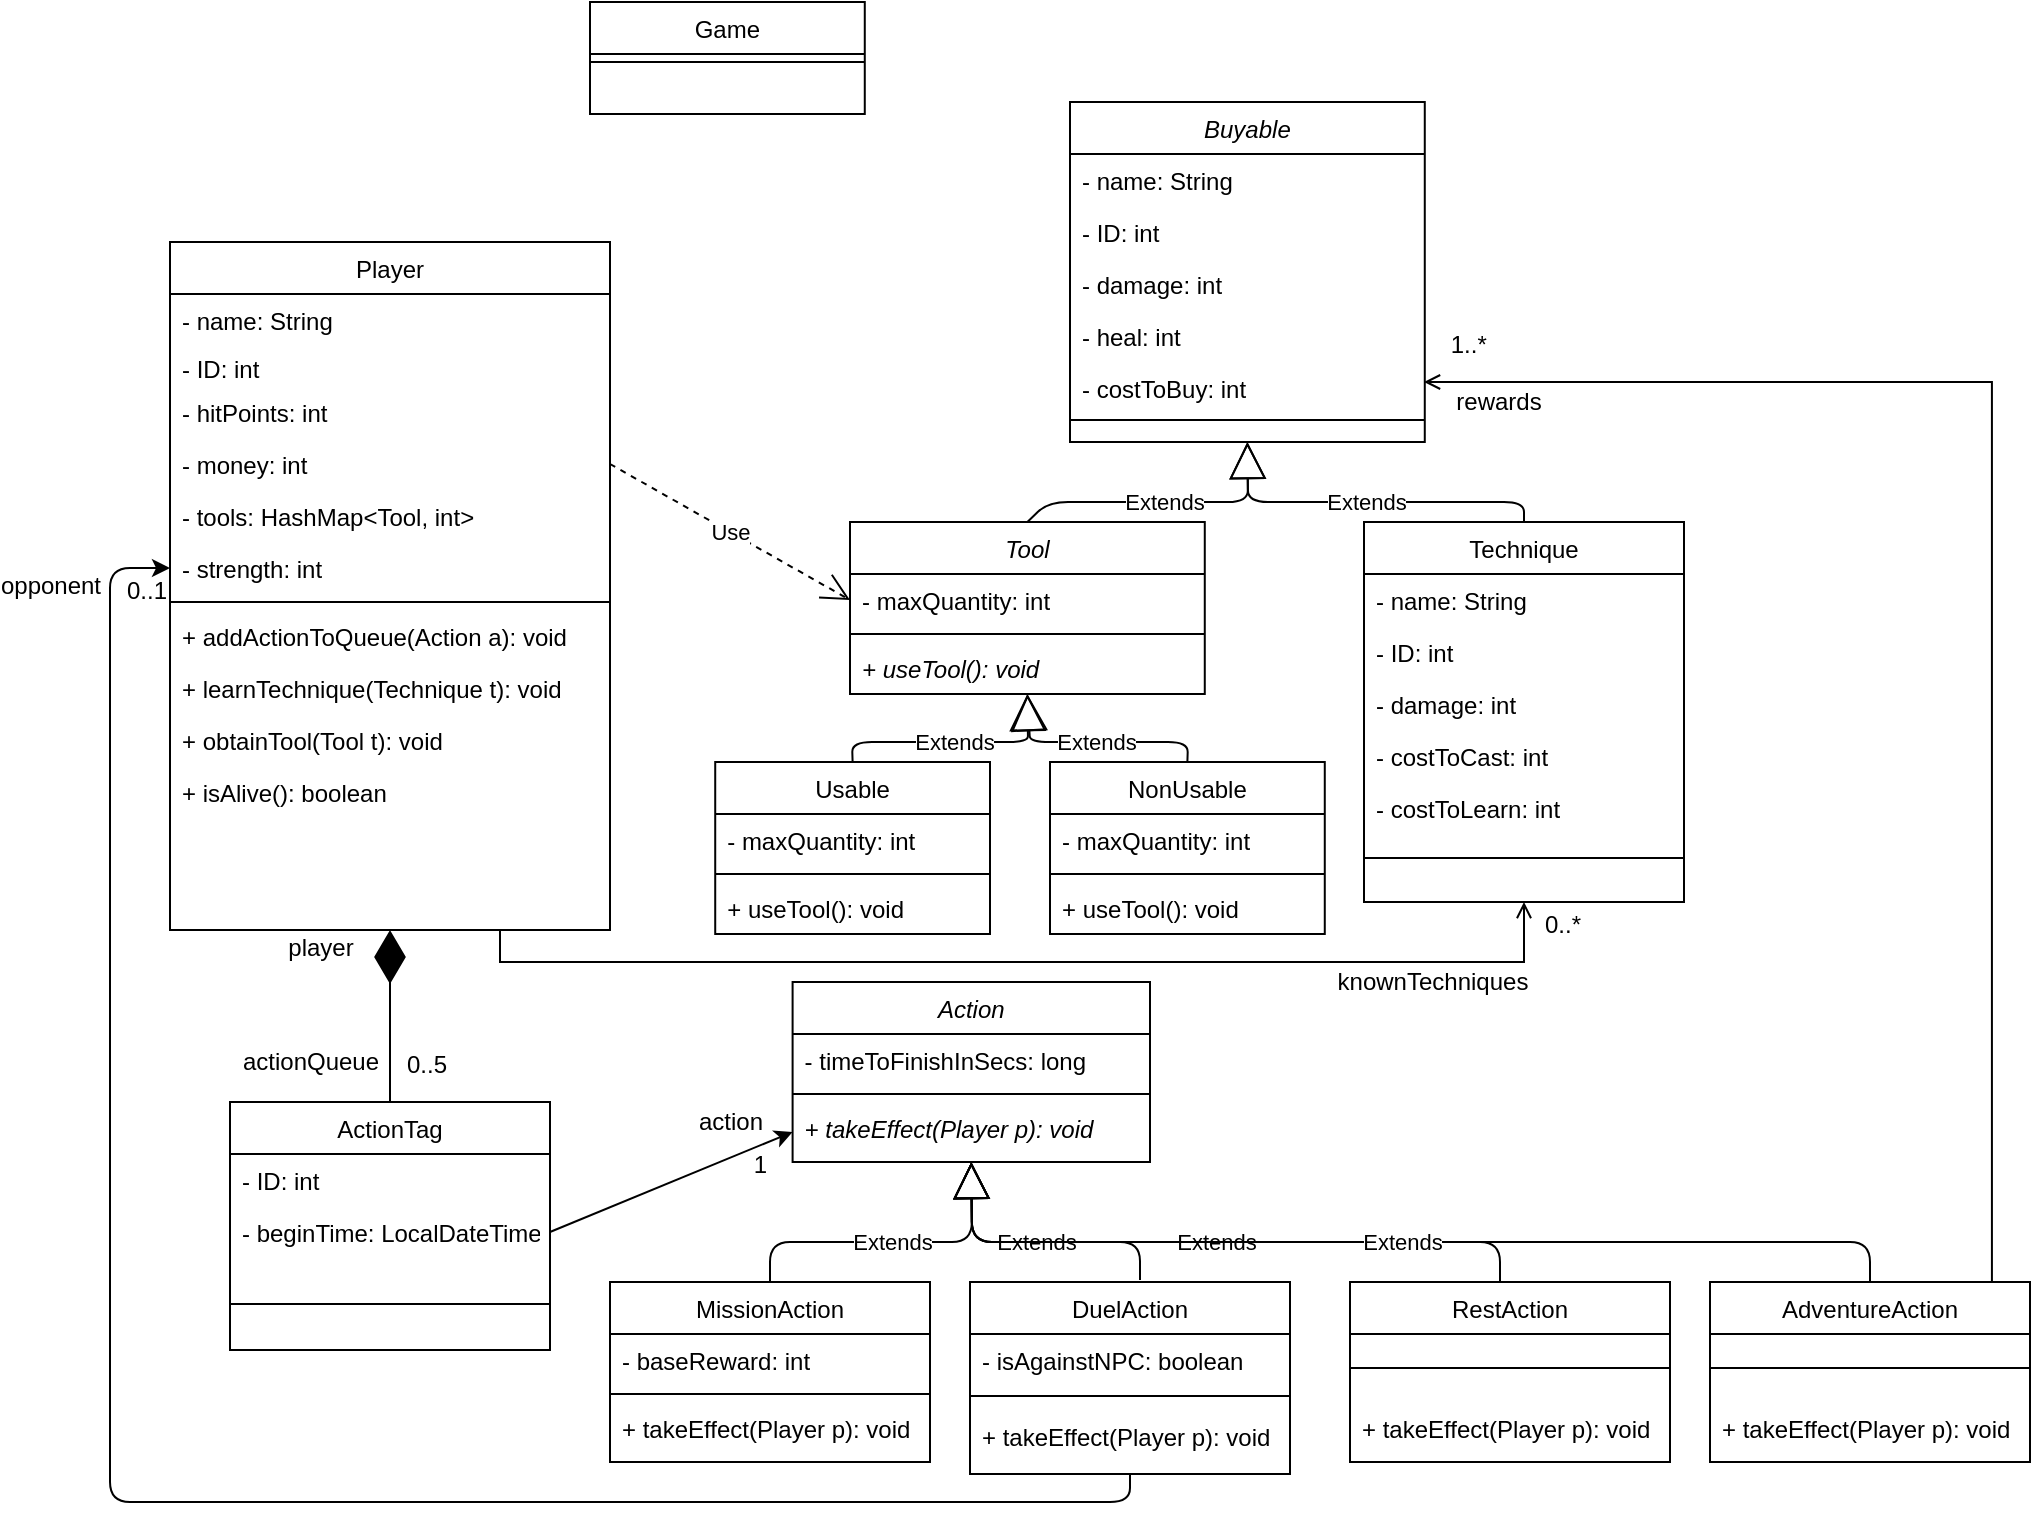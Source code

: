 <mxfile version="13.4.2" type="device"><diagram id="C5RBs43oDa-KdzZeNtuy" name="Page-1"><mxGraphModel dx="1422" dy="1967" grid="1" gridSize="10" guides="1" tooltips="1" connect="1" arrows="1" fold="1" page="1" pageScale="1" pageWidth="827" pageHeight="1169" math="0" shadow="0"><root><mxCell id="WIyWlLk6GJQsqaUBKTNV-0"/><mxCell id="WIyWlLk6GJQsqaUBKTNV-1" parent="WIyWlLk6GJQsqaUBKTNV-0"/><mxCell id="HCB0FMyKyDpgBp5F22HK-36" value="" style="endArrow=open;shadow=0;strokeWidth=1;strokeColor=#000000;rounded=0;endFill=1;edgeStyle=elbowEdgeStyle;elbow=vertical;exitX=0.75;exitY=1;exitDx=0;exitDy=0;entryX=0.5;entryY=1;entryDx=0;entryDy=0;" edge="1" target="HCB0FMyKyDpgBp5F22HK-30" parent="WIyWlLk6GJQsqaUBKTNV-1" source="zkfFHV4jXpPFQw0GAbJ--0"><mxGeometry x="0.5" y="41" relative="1" as="geometry"><mxPoint x="240" y="185" as="sourcePoint"/><mxPoint x="10" y="185" as="targetPoint"/><mxPoint x="-40" y="32" as="offset"/><Array as="points"><mxPoint x="710" y="300"/><mxPoint x="250" y="100"/><mxPoint x="220" y="200"/><mxPoint x="270" y="185"/></Array></mxGeometry></mxCell><mxCell id="HCB0FMyKyDpgBp5F22HK-37" value="" style="resizable=0;align=left;verticalAlign=bottom;labelBackgroundColor=none;fontSize=12;" connectable="0" vertex="1" parent="HCB0FMyKyDpgBp5F22HK-36"><mxGeometry x="-1" relative="1" as="geometry"><mxPoint y="4" as="offset"/></mxGeometry></mxCell><mxCell id="HCB0FMyKyDpgBp5F22HK-38" value="0..*" style="resizable=0;align=right;verticalAlign=bottom;labelBackgroundColor=none;fontSize=12;" connectable="0" vertex="1" parent="HCB0FMyKyDpgBp5F22HK-36"><mxGeometry x="1" relative="1" as="geometry"><mxPoint x="30" y="20" as="offset"/></mxGeometry></mxCell><mxCell id="HCB0FMyKyDpgBp5F22HK-39" value="knownTechniques" style="text;html=1;resizable=0;points=[];;align=center;verticalAlign=middle;labelBackgroundColor=none;rounded=0;shadow=0;strokeWidth=1;fontSize=12;" vertex="1" connectable="0" parent="HCB0FMyKyDpgBp5F22HK-36"><mxGeometry x="0.5" y="49" relative="1" as="geometry"><mxPoint x="63" y="59" as="offset"/></mxGeometry></mxCell><mxCell id="HCB0FMyKyDpgBp5F22HK-56" value="actionQueue" style="text;html=1;resizable=0;points=[];;align=center;verticalAlign=middle;labelBackgroundColor=none;rounded=0;shadow=0;strokeWidth=1;fontSize=12;" vertex="1" connectable="0" parent="WIyWlLk6GJQsqaUBKTNV-1"><mxGeometry x="0.5" y="49" relative="1" as="geometry"><mxPoint x="300" y="350" as="offset"/></mxGeometry></mxCell><mxCell id="HCB0FMyKyDpgBp5F22HK-57" value="0..5" style="resizable=0;align=right;verticalAlign=bottom;labelBackgroundColor=none;fontSize=12;" connectable="0" vertex="1" parent="WIyWlLk6GJQsqaUBKTNV-1"><mxGeometry x="1" relative="1" as="geometry"><mxPoint x="370" y="360" as="offset"/></mxGeometry></mxCell><mxCell id="HCB0FMyKyDpgBp5F22HK-59" value="player" style="text;html=1;resizable=0;points=[];;align=center;verticalAlign=middle;labelBackgroundColor=none;rounded=0;shadow=0;strokeWidth=1;fontSize=12;" vertex="1" connectable="0" parent="WIyWlLk6GJQsqaUBKTNV-1"><mxGeometry x="0.5" y="49" relative="1" as="geometry"><mxPoint x="305" y="293" as="offset"/></mxGeometry></mxCell><mxCell id="HCB0FMyKyDpgBp5F22HK-60" value="0..1" style="resizable=0;align=right;verticalAlign=bottom;labelBackgroundColor=none;fontSize=12;" connectable="0" vertex="1" parent="WIyWlLk6GJQsqaUBKTNV-1"><mxGeometry x="1" relative="1" as="geometry"><mxPoint x="230" y="123" as="offset"/></mxGeometry></mxCell><mxCell id="HCB0FMyKyDpgBp5F22HK-61" value="" style="endArrow=diamondThin;endFill=1;endSize=24;html=1;entryX=0.5;entryY=1;entryDx=0;entryDy=0;exitX=0.5;exitY=0;exitDx=0;exitDy=0;" edge="1" parent="WIyWlLk6GJQsqaUBKTNV-1" source="HCB0FMyKyDpgBp5F22HK-47" target="zkfFHV4jXpPFQw0GAbJ--0"><mxGeometry width="160" relative="1" as="geometry"><mxPoint x="330" y="410" as="sourcePoint"/><mxPoint x="490" y="410" as="targetPoint"/></mxGeometry></mxCell><mxCell id="zkfFHV4jXpPFQw0GAbJ--0" value="Player" style="swimlane;fontStyle=0;align=center;verticalAlign=top;childLayout=stackLayout;horizontal=1;startSize=26;horizontalStack=0;resizeParent=1;resizeLast=0;collapsible=1;marginBottom=0;rounded=0;shadow=0;strokeWidth=1;" parent="WIyWlLk6GJQsqaUBKTNV-1" vertex="1"><mxGeometry x="230" y="-60" width="220" height="344" as="geometry"><mxRectangle x="230" y="140" width="160" height="26" as="alternateBounds"/></mxGeometry></mxCell><mxCell id="zkfFHV4jXpPFQw0GAbJ--3" value="- name: String&#10;" style="text;align=left;verticalAlign=top;spacingLeft=4;spacingRight=4;overflow=hidden;rotatable=0;points=[[0,0.5],[1,0.5]];portConstraint=eastwest;rounded=0;shadow=0;html=0;" parent="zkfFHV4jXpPFQw0GAbJ--0" vertex="1"><mxGeometry y="26" width="220" height="24" as="geometry"/></mxCell><mxCell id="HCB0FMyKyDpgBp5F22HK-9" value="- ID: int&#10;" style="text;align=left;verticalAlign=top;spacingLeft=4;spacingRight=4;overflow=hidden;rotatable=0;points=[[0,0.5],[1,0.5]];portConstraint=eastwest;rounded=0;shadow=0;html=0;" vertex="1" parent="zkfFHV4jXpPFQw0GAbJ--0"><mxGeometry y="50" width="220" height="22" as="geometry"/></mxCell><mxCell id="zkfFHV4jXpPFQw0GAbJ--1" value="- hitPoints: int" style="text;align=left;verticalAlign=top;spacingLeft=4;spacingRight=4;overflow=hidden;rotatable=0;points=[[0,0.5],[1,0.5]];portConstraint=eastwest;" parent="zkfFHV4jXpPFQw0GAbJ--0" vertex="1"><mxGeometry y="72" width="220" height="26" as="geometry"/></mxCell><mxCell id="HCB0FMyKyDpgBp5F22HK-8" value="- money: int&#10;" style="text;align=left;verticalAlign=top;spacingLeft=4;spacingRight=4;overflow=hidden;rotatable=0;points=[[0,0.5],[1,0.5]];portConstraint=eastwest;rounded=0;shadow=0;html=0;" vertex="1" parent="zkfFHV4jXpPFQw0GAbJ--0"><mxGeometry y="98" width="220" height="26" as="geometry"/></mxCell><mxCell id="HCB0FMyKyDpgBp5F22HK-120" value="- tools: HashMap&lt;Tool, int&gt;&#10;" style="text;align=left;verticalAlign=top;spacingLeft=4;spacingRight=4;overflow=hidden;rotatable=0;points=[[0,0.5],[1,0.5]];portConstraint=eastwest;rounded=0;shadow=0;html=0;" vertex="1" parent="zkfFHV4jXpPFQw0GAbJ--0"><mxGeometry y="124" width="220" height="26" as="geometry"/></mxCell><mxCell id="HCB0FMyKyDpgBp5F22HK-128" value="- strength: int&#10;" style="text;align=left;verticalAlign=top;spacingLeft=4;spacingRight=4;overflow=hidden;rotatable=0;points=[[0,0.5],[1,0.5]];portConstraint=eastwest;rounded=0;shadow=0;html=0;" vertex="1" parent="zkfFHV4jXpPFQw0GAbJ--0"><mxGeometry y="150" width="220" height="26" as="geometry"/></mxCell><mxCell id="zkfFHV4jXpPFQw0GAbJ--4" value="" style="line;html=1;strokeWidth=1;align=left;verticalAlign=middle;spacingTop=-1;spacingLeft=3;spacingRight=3;rotatable=0;labelPosition=right;points=[];portConstraint=eastwest;" parent="zkfFHV4jXpPFQw0GAbJ--0" vertex="1"><mxGeometry y="176" width="220" height="8" as="geometry"/></mxCell><mxCell id="HCB0FMyKyDpgBp5F22HK-62" value="+ addActionToQueue(Action a): void" style="text;align=left;verticalAlign=top;spacingLeft=4;spacingRight=4;overflow=hidden;rotatable=0;points=[[0,0.5],[1,0.5]];portConstraint=eastwest;rounded=0;shadow=0;html=0;" vertex="1" parent="zkfFHV4jXpPFQw0GAbJ--0"><mxGeometry y="184" width="220" height="26" as="geometry"/></mxCell><mxCell id="HCB0FMyKyDpgBp5F22HK-126" value="+ learnTechnique(Technique t): void" style="text;align=left;verticalAlign=top;spacingLeft=4;spacingRight=4;overflow=hidden;rotatable=0;points=[[0,0.5],[1,0.5]];portConstraint=eastwest;rounded=0;shadow=0;html=0;" vertex="1" parent="zkfFHV4jXpPFQw0GAbJ--0"><mxGeometry y="210" width="220" height="26" as="geometry"/></mxCell><mxCell id="HCB0FMyKyDpgBp5F22HK-127" value="+ obtainTool(Tool t): void" style="text;align=left;verticalAlign=top;spacingLeft=4;spacingRight=4;overflow=hidden;rotatable=0;points=[[0,0.5],[1,0.5]];portConstraint=eastwest;rounded=0;shadow=0;html=0;" vertex="1" parent="zkfFHV4jXpPFQw0GAbJ--0"><mxGeometry y="236" width="220" height="26" as="geometry"/></mxCell><mxCell id="HCB0FMyKyDpgBp5F22HK-139" value="+ isAlive(): boolean" style="text;align=left;verticalAlign=top;spacingLeft=4;spacingRight=4;overflow=hidden;rotatable=0;points=[[0,0.5],[1,0.5]];portConstraint=eastwest;rounded=0;shadow=0;html=0;" vertex="1" parent="zkfFHV4jXpPFQw0GAbJ--0"><mxGeometry y="262" width="220" height="26" as="geometry"/></mxCell><mxCell id="HCB0FMyKyDpgBp5F22HK-47" value="ActionTag" style="swimlane;fontStyle=0;align=center;verticalAlign=top;childLayout=stackLayout;horizontal=1;startSize=26;horizontalStack=0;resizeParent=1;resizeLast=0;collapsible=1;marginBottom=0;rounded=0;shadow=0;strokeWidth=1;" vertex="1" parent="WIyWlLk6GJQsqaUBKTNV-1"><mxGeometry x="260" y="370" width="160" height="124" as="geometry"><mxRectangle x="550" y="140" width="160" height="26" as="alternateBounds"/></mxGeometry></mxCell><mxCell id="HCB0FMyKyDpgBp5F22HK-49" value="- ID: int" style="text;align=left;verticalAlign=top;spacingLeft=4;spacingRight=4;overflow=hidden;rotatable=0;points=[[0,0.5],[1,0.5]];portConstraint=eastwest;rounded=0;shadow=0;html=0;" vertex="1" parent="HCB0FMyKyDpgBp5F22HK-47"><mxGeometry y="26" width="160" height="26" as="geometry"/></mxCell><mxCell id="HCB0FMyKyDpgBp5F22HK-50" value="- beginTime: LocalDateTime" style="text;align=left;verticalAlign=top;spacingLeft=4;spacingRight=4;overflow=hidden;rotatable=0;points=[[0,0.5],[1,0.5]];portConstraint=eastwest;rounded=0;shadow=0;html=0;" vertex="1" parent="HCB0FMyKyDpgBp5F22HK-47"><mxGeometry y="52" width="160" height="26" as="geometry"/></mxCell><mxCell id="HCB0FMyKyDpgBp5F22HK-53" value="" style="line;html=1;strokeWidth=1;align=left;verticalAlign=middle;spacingTop=-1;spacingLeft=3;spacingRight=3;rotatable=0;labelPosition=right;points=[];portConstraint=eastwest;" vertex="1" parent="HCB0FMyKyDpgBp5F22HK-47"><mxGeometry y="78" width="160" height="46" as="geometry"/></mxCell><mxCell id="HCB0FMyKyDpgBp5F22HK-63" value="Action" style="swimlane;fontStyle=2;align=center;verticalAlign=top;childLayout=stackLayout;horizontal=1;startSize=26;horizontalStack=0;resizeParent=1;resizeLast=0;collapsible=1;marginBottom=0;rounded=0;shadow=0;strokeWidth=1;" vertex="1" parent="WIyWlLk6GJQsqaUBKTNV-1"><mxGeometry x="541.3" y="310" width="178.7" height="90" as="geometry"><mxRectangle x="230" y="140" width="160" height="26" as="alternateBounds"/></mxGeometry></mxCell><mxCell id="HCB0FMyKyDpgBp5F22HK-66" value="- timeToFinishInSecs: long" style="text;align=left;verticalAlign=top;spacingLeft=4;spacingRight=4;overflow=hidden;rotatable=0;points=[[0,0.5],[1,0.5]];portConstraint=eastwest;" vertex="1" parent="HCB0FMyKyDpgBp5F22HK-63"><mxGeometry y="26" width="178.7" height="26" as="geometry"/></mxCell><mxCell id="HCB0FMyKyDpgBp5F22HK-68" value="" style="line;html=1;strokeWidth=1;align=left;verticalAlign=middle;spacingTop=-1;spacingLeft=3;spacingRight=3;rotatable=0;labelPosition=right;points=[];portConstraint=eastwest;" vertex="1" parent="HCB0FMyKyDpgBp5F22HK-63"><mxGeometry y="52" width="178.7" height="8" as="geometry"/></mxCell><mxCell id="HCB0FMyKyDpgBp5F22HK-69" value="+ takeEffect(Player p): void" style="text;align=left;verticalAlign=top;spacingLeft=4;spacingRight=4;overflow=hidden;rotatable=0;points=[[0,0.5],[1,0.5]];portConstraint=eastwest;rounded=0;shadow=0;html=0;fontStyle=2" vertex="1" parent="HCB0FMyKyDpgBp5F22HK-63"><mxGeometry y="60" width="178.7" height="30" as="geometry"/></mxCell><mxCell id="HCB0FMyKyDpgBp5F22HK-76" value="Extends" style="endArrow=block;endSize=16;endFill=0;html=1;entryX=0.5;entryY=1;entryDx=0;entryDy=0;exitX=0.5;exitY=0;exitDx=0;exitDy=0;" edge="1" parent="WIyWlLk6GJQsqaUBKTNV-1" source="HCB0FMyKyDpgBp5F22HK-70" target="HCB0FMyKyDpgBp5F22HK-63"><mxGeometry width="160" relative="1" as="geometry"><mxPoint x="330" y="410" as="sourcePoint"/><mxPoint x="490" y="410" as="targetPoint"/><Array as="points"><mxPoint x="530" y="440"/><mxPoint x="631" y="440"/></Array></mxGeometry></mxCell><mxCell id="HCB0FMyKyDpgBp5F22HK-70" value="MissionAction" style="swimlane;fontStyle=0;align=center;verticalAlign=top;childLayout=stackLayout;horizontal=1;startSize=26;horizontalStack=0;resizeParent=1;resizeLast=0;collapsible=1;marginBottom=0;rounded=0;shadow=0;strokeWidth=1;" vertex="1" parent="WIyWlLk6GJQsqaUBKTNV-1"><mxGeometry x="450" y="460" width="160" height="90" as="geometry"><mxRectangle x="550" y="140" width="160" height="26" as="alternateBounds"/></mxGeometry></mxCell><mxCell id="HCB0FMyKyDpgBp5F22HK-71" value="- baseReward: int" style="text;align=left;verticalAlign=top;spacingLeft=4;spacingRight=4;overflow=hidden;rotatable=0;points=[[0,0.5],[1,0.5]];portConstraint=eastwest;" vertex="1" parent="HCB0FMyKyDpgBp5F22HK-70"><mxGeometry y="26" width="160" height="26" as="geometry"/></mxCell><mxCell id="HCB0FMyKyDpgBp5F22HK-75" value="" style="line;html=1;strokeWidth=1;align=left;verticalAlign=middle;spacingTop=-1;spacingLeft=3;spacingRight=3;rotatable=0;labelPosition=right;points=[];portConstraint=eastwest;" vertex="1" parent="HCB0FMyKyDpgBp5F22HK-70"><mxGeometry y="52" width="160" height="8" as="geometry"/></mxCell><mxCell id="HCB0FMyKyDpgBp5F22HK-129" value="+ takeEffect(Player p): void" style="text;align=left;verticalAlign=top;spacingLeft=4;spacingRight=4;overflow=hidden;rotatable=0;points=[[0,0.5],[1,0.5]];portConstraint=eastwest;rounded=0;shadow=0;html=0;fontStyle=0" vertex="1" parent="HCB0FMyKyDpgBp5F22HK-70"><mxGeometry y="60" width="160" height="30" as="geometry"/></mxCell><mxCell id="HCB0FMyKyDpgBp5F22HK-77" value="DuelAction" style="swimlane;fontStyle=0;align=center;verticalAlign=top;childLayout=stackLayout;horizontal=1;startSize=26;horizontalStack=0;resizeParent=1;resizeLast=0;collapsible=1;marginBottom=0;rounded=0;shadow=0;strokeWidth=1;" vertex="1" parent="WIyWlLk6GJQsqaUBKTNV-1"><mxGeometry x="630" y="460" width="160" height="96" as="geometry"><mxRectangle x="550" y="140" width="160" height="26" as="alternateBounds"/></mxGeometry></mxCell><mxCell id="HCB0FMyKyDpgBp5F22HK-86" value="- isAgainstNPC: boolean" style="text;align=left;verticalAlign=top;spacingLeft=4;spacingRight=4;overflow=hidden;rotatable=0;points=[[0,0.5],[1,0.5]];portConstraint=eastwest;" vertex="1" parent="HCB0FMyKyDpgBp5F22HK-77"><mxGeometry y="26" width="160" height="24" as="geometry"/></mxCell><mxCell id="HCB0FMyKyDpgBp5F22HK-79" value="" style="line;html=1;strokeWidth=1;align=left;verticalAlign=middle;spacingTop=-1;spacingLeft=3;spacingRight=3;rotatable=0;labelPosition=right;points=[];portConstraint=eastwest;" vertex="1" parent="HCB0FMyKyDpgBp5F22HK-77"><mxGeometry y="50" width="160" height="14" as="geometry"/></mxCell><mxCell id="HCB0FMyKyDpgBp5F22HK-130" value="+ takeEffect(Player p): void" style="text;align=left;verticalAlign=top;spacingLeft=4;spacingRight=4;overflow=hidden;rotatable=0;points=[[0,0.5],[1,0.5]];portConstraint=eastwest;rounded=0;shadow=0;html=0;fontStyle=0" vertex="1" parent="HCB0FMyKyDpgBp5F22HK-77"><mxGeometry y="64" width="160" height="30" as="geometry"/></mxCell><mxCell id="HCB0FMyKyDpgBp5F22HK-83" value="" style="endArrow=classic;html=1;exitX=0.5;exitY=1;exitDx=0;exitDy=0;entryX=0;entryY=0.5;entryDx=0;entryDy=0;" edge="1" parent="WIyWlLk6GJQsqaUBKTNV-1" source="HCB0FMyKyDpgBp5F22HK-77" target="HCB0FMyKyDpgBp5F22HK-128"><mxGeometry width="50" height="50" relative="1" as="geometry"><mxPoint x="390" y="430" as="sourcePoint"/><mxPoint x="440" y="380" as="targetPoint"/><Array as="points"><mxPoint x="710" y="570"/><mxPoint x="200" y="570"/><mxPoint x="200" y="103"/></Array></mxGeometry></mxCell><mxCell id="HCB0FMyKyDpgBp5F22HK-84" value="opponent" style="text;html=1;resizable=0;points=[];;align=center;verticalAlign=middle;labelBackgroundColor=none;rounded=0;shadow=0;strokeWidth=1;fontSize=12;" vertex="1" connectable="0" parent="WIyWlLk6GJQsqaUBKTNV-1"><mxGeometry x="0.5" y="49" relative="1" as="geometry"><mxPoint x="170" y="112" as="offset"/></mxGeometry></mxCell><mxCell id="HCB0FMyKyDpgBp5F22HK-87" value="Extends" style="endArrow=block;endSize=16;endFill=0;html=1;entryX=0.5;entryY=1;entryDx=0;entryDy=0;" edge="1" parent="WIyWlLk6GJQsqaUBKTNV-1" target="HCB0FMyKyDpgBp5F22HK-63"><mxGeometry width="160" relative="1" as="geometry"><mxPoint x="715" y="459" as="sourcePoint"/><mxPoint x="490" y="410" as="targetPoint"/><Array as="points"><mxPoint x="715" y="440"/><mxPoint x="631" y="440"/></Array></mxGeometry></mxCell><mxCell id="HCB0FMyKyDpgBp5F22HK-88" value="RestAction" style="swimlane;fontStyle=0;align=center;verticalAlign=top;childLayout=stackLayout;horizontal=1;startSize=26;horizontalStack=0;resizeParent=1;resizeLast=0;collapsible=1;marginBottom=0;rounded=0;shadow=0;strokeWidth=1;" vertex="1" parent="WIyWlLk6GJQsqaUBKTNV-1"><mxGeometry x="820" y="460" width="160" height="90" as="geometry"><mxRectangle x="550" y="140" width="160" height="26" as="alternateBounds"/></mxGeometry></mxCell><mxCell id="HCB0FMyKyDpgBp5F22HK-90" value="" style="line;html=1;strokeWidth=1;align=left;verticalAlign=middle;spacingTop=-1;spacingLeft=3;spacingRight=3;rotatable=0;labelPosition=right;points=[];portConstraint=eastwest;" vertex="1" parent="HCB0FMyKyDpgBp5F22HK-88"><mxGeometry y="26" width="160" height="34" as="geometry"/></mxCell><mxCell id="HCB0FMyKyDpgBp5F22HK-131" value="+ takeEffect(Player p): void" style="text;align=left;verticalAlign=top;spacingLeft=4;spacingRight=4;overflow=hidden;rotatable=0;points=[[0,0.5],[1,0.5]];portConstraint=eastwest;rounded=0;shadow=0;html=0;fontStyle=0" vertex="1" parent="HCB0FMyKyDpgBp5F22HK-88"><mxGeometry y="60" width="160" height="30" as="geometry"/></mxCell><mxCell id="HCB0FMyKyDpgBp5F22HK-91" value="Extends" style="endArrow=block;endSize=16;endFill=0;html=1;entryX=0.5;entryY=1;entryDx=0;entryDy=0;" edge="1" parent="WIyWlLk6GJQsqaUBKTNV-1" target="HCB0FMyKyDpgBp5F22HK-63"><mxGeometry width="160" relative="1" as="geometry"><mxPoint x="895" y="460" as="sourcePoint"/><mxPoint x="490" y="410" as="targetPoint"/><Array as="points"><mxPoint x="895" y="440"/><mxPoint x="631" y="440"/></Array></mxGeometry></mxCell><mxCell id="HCB0FMyKyDpgBp5F22HK-92" value="AdventureAction" style="swimlane;fontStyle=0;align=center;verticalAlign=top;childLayout=stackLayout;horizontal=1;startSize=26;horizontalStack=0;resizeParent=1;resizeLast=0;collapsible=1;marginBottom=0;rounded=0;shadow=0;strokeWidth=1;" vertex="1" parent="WIyWlLk6GJQsqaUBKTNV-1"><mxGeometry x="1000" y="460" width="160" height="90" as="geometry"><mxRectangle x="550" y="140" width="160" height="26" as="alternateBounds"/></mxGeometry></mxCell><mxCell id="HCB0FMyKyDpgBp5F22HK-93" value="" style="line;html=1;strokeWidth=1;align=left;verticalAlign=middle;spacingTop=-1;spacingLeft=3;spacingRight=3;rotatable=0;labelPosition=right;points=[];portConstraint=eastwest;" vertex="1" parent="HCB0FMyKyDpgBp5F22HK-92"><mxGeometry y="26" width="160" height="34" as="geometry"/></mxCell><mxCell id="HCB0FMyKyDpgBp5F22HK-136" value="+ takeEffect(Player p): void" style="text;align=left;verticalAlign=top;spacingLeft=4;spacingRight=4;overflow=hidden;rotatable=0;points=[[0,0.5],[1,0.5]];portConstraint=eastwest;rounded=0;shadow=0;html=0;fontStyle=0" vertex="1" parent="HCB0FMyKyDpgBp5F22HK-92"><mxGeometry y="60" width="160" height="20" as="geometry"/></mxCell><mxCell id="HCB0FMyKyDpgBp5F22HK-94" value="Extends" style="endArrow=block;endSize=16;endFill=0;html=1;entryX=0.5;entryY=1;entryDx=0;entryDy=0;exitX=0.5;exitY=0;exitDx=0;exitDy=0;" edge="1" parent="WIyWlLk6GJQsqaUBKTNV-1" source="HCB0FMyKyDpgBp5F22HK-92" target="HCB0FMyKyDpgBp5F22HK-63"><mxGeometry width="160" relative="1" as="geometry"><mxPoint x="330" y="410" as="sourcePoint"/><mxPoint x="490" y="410" as="targetPoint"/><Array as="points"><mxPoint x="1080" y="440"/><mxPoint x="631" y="440"/></Array></mxGeometry></mxCell><mxCell id="HCB0FMyKyDpgBp5F22HK-95" value="" style="endArrow=classic;html=1;exitX=1;exitY=0.5;exitDx=0;exitDy=0;entryX=0;entryY=0.5;entryDx=0;entryDy=0;" edge="1" parent="WIyWlLk6GJQsqaUBKTNV-1" source="HCB0FMyKyDpgBp5F22HK-50" target="HCB0FMyKyDpgBp5F22HK-69"><mxGeometry width="50" height="50" relative="1" as="geometry"><mxPoint x="500" y="330" as="sourcePoint"/><mxPoint x="550" y="280" as="targetPoint"/></mxGeometry></mxCell><mxCell id="HCB0FMyKyDpgBp5F22HK-96" value="action" style="text;html=1;resizable=0;points=[];;align=center;verticalAlign=middle;labelBackgroundColor=none;rounded=0;shadow=0;strokeWidth=1;fontSize=12;" vertex="1" connectable="0" parent="WIyWlLk6GJQsqaUBKTNV-1"><mxGeometry x="0.5" y="49" relative="1" as="geometry"><mxPoint x="510" y="380" as="offset"/></mxGeometry></mxCell><mxCell id="HCB0FMyKyDpgBp5F22HK-97" value="1" style="resizable=0;align=right;verticalAlign=bottom;labelBackgroundColor=none;fontSize=12;" connectable="0" vertex="1" parent="WIyWlLk6GJQsqaUBKTNV-1"><mxGeometry x="1" relative="1" as="geometry"><mxPoint x="530" y="410" as="offset"/></mxGeometry></mxCell><mxCell id="HCB0FMyKyDpgBp5F22HK-98" value="Buyable" style="swimlane;fontStyle=2;align=center;verticalAlign=top;childLayout=stackLayout;horizontal=1;startSize=26;horizontalStack=0;resizeParent=1;resizeLast=0;collapsible=1;marginBottom=0;rounded=0;shadow=0;strokeWidth=1;" vertex="1" parent="WIyWlLk6GJQsqaUBKTNV-1"><mxGeometry x="680" y="-130" width="177.39" height="170" as="geometry"><mxRectangle x="550" y="140" width="160" height="26" as="alternateBounds"/></mxGeometry></mxCell><mxCell id="HCB0FMyKyDpgBp5F22HK-99" value="- name: String" style="text;align=left;verticalAlign=top;spacingLeft=4;spacingRight=4;overflow=hidden;rotatable=0;points=[[0,0.5],[1,0.5]];portConstraint=eastwest;" vertex="1" parent="HCB0FMyKyDpgBp5F22HK-98"><mxGeometry y="26" width="177.39" height="26" as="geometry"/></mxCell><mxCell id="HCB0FMyKyDpgBp5F22HK-100" value="- ID: int" style="text;align=left;verticalAlign=top;spacingLeft=4;spacingRight=4;overflow=hidden;rotatable=0;points=[[0,0.5],[1,0.5]];portConstraint=eastwest;rounded=0;shadow=0;html=0;" vertex="1" parent="HCB0FMyKyDpgBp5F22HK-98"><mxGeometry y="52" width="177.39" height="26" as="geometry"/></mxCell><mxCell id="HCB0FMyKyDpgBp5F22HK-101" value="- damage: int" style="text;align=left;verticalAlign=top;spacingLeft=4;spacingRight=4;overflow=hidden;rotatable=0;points=[[0,0.5],[1,0.5]];portConstraint=eastwest;rounded=0;shadow=0;html=0;" vertex="1" parent="HCB0FMyKyDpgBp5F22HK-98"><mxGeometry y="78" width="177.39" height="26" as="geometry"/></mxCell><mxCell id="HCB0FMyKyDpgBp5F22HK-104" value="- heal: int" style="text;align=left;verticalAlign=top;spacingLeft=4;spacingRight=4;overflow=hidden;rotatable=0;points=[[0,0.5],[1,0.5]];portConstraint=eastwest;rounded=0;shadow=0;html=0;" vertex="1" parent="HCB0FMyKyDpgBp5F22HK-98"><mxGeometry y="104" width="177.39" height="26" as="geometry"/></mxCell><mxCell id="HCB0FMyKyDpgBp5F22HK-102" value="- costToBuy: int" style="text;align=left;verticalAlign=top;spacingLeft=4;spacingRight=4;overflow=hidden;rotatable=0;points=[[0,0.5],[1,0.5]];portConstraint=eastwest;rounded=0;shadow=0;html=0;" vertex="1" parent="HCB0FMyKyDpgBp5F22HK-98"><mxGeometry y="130" width="177.39" height="26" as="geometry"/></mxCell><mxCell id="HCB0FMyKyDpgBp5F22HK-103" value="" style="line;html=1;strokeWidth=1;align=left;verticalAlign=middle;spacingTop=-1;spacingLeft=3;spacingRight=3;rotatable=0;labelPosition=right;points=[];portConstraint=eastwest;" vertex="1" parent="HCB0FMyKyDpgBp5F22HK-98"><mxGeometry y="156" width="177.39" height="6" as="geometry"/></mxCell><mxCell id="HCB0FMyKyDpgBp5F22HK-105" value="Extends" style="endArrow=block;endSize=16;endFill=0;html=1;entryX=0.5;entryY=1;entryDx=0;entryDy=0;exitX=0.5;exitY=0;exitDx=0;exitDy=0;" edge="1" parent="WIyWlLk6GJQsqaUBKTNV-1" source="zkfFHV4jXpPFQw0GAbJ--17" target="HCB0FMyKyDpgBp5F22HK-98"><mxGeometry width="160" relative="1" as="geometry"><mxPoint x="440" y="210" as="sourcePoint"/><mxPoint x="600" y="210" as="targetPoint"/><Array as="points"><mxPoint x="669" y="70"/><mxPoint x="769" y="70"/></Array></mxGeometry></mxCell><mxCell id="HCB0FMyKyDpgBp5F22HK-30" value="Technique" style="swimlane;fontStyle=0;align=center;verticalAlign=top;childLayout=stackLayout;horizontal=1;startSize=26;horizontalStack=0;resizeParent=1;resizeLast=0;collapsible=1;marginBottom=0;rounded=0;shadow=0;strokeWidth=1;" vertex="1" parent="WIyWlLk6GJQsqaUBKTNV-1"><mxGeometry x="827" y="80" width="160" height="190" as="geometry"><mxRectangle x="550" y="140" width="160" height="26" as="alternateBounds"/></mxGeometry></mxCell><mxCell id="HCB0FMyKyDpgBp5F22HK-31" value="- name: String" style="text;align=left;verticalAlign=top;spacingLeft=4;spacingRight=4;overflow=hidden;rotatable=0;points=[[0,0.5],[1,0.5]];portConstraint=eastwest;" vertex="1" parent="HCB0FMyKyDpgBp5F22HK-30"><mxGeometry y="26" width="160" height="26" as="geometry"/></mxCell><mxCell id="HCB0FMyKyDpgBp5F22HK-32" value="- ID: int" style="text;align=left;verticalAlign=top;spacingLeft=4;spacingRight=4;overflow=hidden;rotatable=0;points=[[0,0.5],[1,0.5]];portConstraint=eastwest;rounded=0;shadow=0;html=0;" vertex="1" parent="HCB0FMyKyDpgBp5F22HK-30"><mxGeometry y="52" width="160" height="26" as="geometry"/></mxCell><mxCell id="HCB0FMyKyDpgBp5F22HK-33" value="- damage: int" style="text;align=left;verticalAlign=top;spacingLeft=4;spacingRight=4;overflow=hidden;rotatable=0;points=[[0,0.5],[1,0.5]];portConstraint=eastwest;rounded=0;shadow=0;html=0;" vertex="1" parent="HCB0FMyKyDpgBp5F22HK-30"><mxGeometry y="78" width="160" height="26" as="geometry"/></mxCell><mxCell id="HCB0FMyKyDpgBp5F22HK-34" value="- costToCast: int" style="text;align=left;verticalAlign=top;spacingLeft=4;spacingRight=4;overflow=hidden;rotatable=0;points=[[0,0.5],[1,0.5]];portConstraint=eastwest;rounded=0;shadow=0;html=0;" vertex="1" parent="HCB0FMyKyDpgBp5F22HK-30"><mxGeometry y="104" width="160" height="26" as="geometry"/></mxCell><mxCell id="HCB0FMyKyDpgBp5F22HK-46" value="- costToLearn: int" style="text;align=left;verticalAlign=top;spacingLeft=4;spacingRight=4;overflow=hidden;rotatable=0;points=[[0,0.5],[1,0.5]];portConstraint=eastwest;rounded=0;shadow=0;html=0;" vertex="1" parent="HCB0FMyKyDpgBp5F22HK-30"><mxGeometry y="130" width="160" height="26" as="geometry"/></mxCell><mxCell id="HCB0FMyKyDpgBp5F22HK-35" value="" style="line;html=1;strokeWidth=1;align=left;verticalAlign=middle;spacingTop=-1;spacingLeft=3;spacingRight=3;rotatable=0;labelPosition=right;points=[];portConstraint=eastwest;" vertex="1" parent="HCB0FMyKyDpgBp5F22HK-30"><mxGeometry y="156" width="160" height="24" as="geometry"/></mxCell><mxCell id="HCB0FMyKyDpgBp5F22HK-106" value="Extends" style="endArrow=block;endSize=16;endFill=0;html=1;entryX=0.5;entryY=1;entryDx=0;entryDy=0;exitX=0.5;exitY=0;exitDx=0;exitDy=0;" edge="1" parent="WIyWlLk6GJQsqaUBKTNV-1" source="HCB0FMyKyDpgBp5F22HK-30" target="HCB0FMyKyDpgBp5F22HK-98"><mxGeometry width="160" relative="1" as="geometry"><mxPoint x="440" y="210" as="sourcePoint"/><mxPoint x="600" y="210" as="targetPoint"/><Array as="points"><mxPoint x="907" y="70"/><mxPoint x="769" y="70"/></Array></mxGeometry></mxCell><mxCell id="HCB0FMyKyDpgBp5F22HK-113" value="Extends" style="endArrow=block;endSize=16;endFill=0;html=1;exitX=0.5;exitY=0;exitDx=0;exitDy=0;entryX=0.5;entryY=1;entryDx=0;entryDy=0;" edge="1" parent="WIyWlLk6GJQsqaUBKTNV-1" source="HCB0FMyKyDpgBp5F22HK-107" target="zkfFHV4jXpPFQw0GAbJ--17"><mxGeometry width="160" relative="1" as="geometry"><mxPoint x="480" y="-10" as="sourcePoint"/><mxPoint x="640" y="-10" as="targetPoint"/><Array as="points"><mxPoint x="571" y="190"/><mxPoint x="659" y="190"/></Array></mxGeometry></mxCell><mxCell id="HCB0FMyKyDpgBp5F22HK-114" value="Extends" style="endArrow=block;endSize=16;endFill=0;html=1;exitX=0.5;exitY=0;exitDx=0;exitDy=0;entryX=0.5;entryY=1;entryDx=0;entryDy=0;" edge="1" parent="WIyWlLk6GJQsqaUBKTNV-1" source="HCB0FMyKyDpgBp5F22HK-110" target="zkfFHV4jXpPFQw0GAbJ--17"><mxGeometry width="160" relative="1" as="geometry"><mxPoint x="480" y="-10" as="sourcePoint"/><mxPoint x="640" y="-10" as="targetPoint"/><Array as="points"><mxPoint x="739" y="190"/><mxPoint x="660" y="190"/></Array></mxGeometry></mxCell><mxCell id="zkfFHV4jXpPFQw0GAbJ--17" value="Tool" style="swimlane;fontStyle=2;align=center;verticalAlign=top;childLayout=stackLayout;horizontal=1;startSize=26;horizontalStack=0;resizeParent=1;resizeLast=0;collapsible=1;marginBottom=0;rounded=0;shadow=0;strokeWidth=1;" parent="WIyWlLk6GJQsqaUBKTNV-1" vertex="1"><mxGeometry x="570" y="80" width="177.39" height="86" as="geometry"><mxRectangle x="550" y="140" width="160" height="26" as="alternateBounds"/></mxGeometry></mxCell><mxCell id="zkfFHV4jXpPFQw0GAbJ--20" value="- maxQuantity: int" style="text;align=left;verticalAlign=top;spacingLeft=4;spacingRight=4;overflow=hidden;rotatable=0;points=[[0,0.5],[1,0.5]];portConstraint=eastwest;rounded=0;shadow=0;html=0;" parent="zkfFHV4jXpPFQw0GAbJ--17" vertex="1"><mxGeometry y="26" width="177.39" height="26" as="geometry"/></mxCell><mxCell id="zkfFHV4jXpPFQw0GAbJ--23" value="" style="line;html=1;strokeWidth=1;align=left;verticalAlign=middle;spacingTop=-1;spacingLeft=3;spacingRight=3;rotatable=0;labelPosition=right;points=[];portConstraint=eastwest;" parent="zkfFHV4jXpPFQw0GAbJ--17" vertex="1"><mxGeometry y="52" width="177.39" height="8" as="geometry"/></mxCell><mxCell id="HCB0FMyKyDpgBp5F22HK-115" value="+ useTool(): void" style="text;align=left;verticalAlign=top;spacingLeft=4;spacingRight=4;overflow=hidden;rotatable=0;points=[[0,0.5],[1,0.5]];portConstraint=eastwest;rounded=0;shadow=0;html=0;fontStyle=2" vertex="1" parent="zkfFHV4jXpPFQw0GAbJ--17"><mxGeometry y="60" width="177.39" height="26" as="geometry"/></mxCell><mxCell id="HCB0FMyKyDpgBp5F22HK-107" value="Usable" style="swimlane;fontStyle=0;align=center;verticalAlign=top;childLayout=stackLayout;horizontal=1;startSize=26;horizontalStack=0;resizeParent=1;resizeLast=0;collapsible=1;marginBottom=0;rounded=0;shadow=0;strokeWidth=1;" vertex="1" parent="WIyWlLk6GJQsqaUBKTNV-1"><mxGeometry x="502.61" y="200" width="137.39" height="86" as="geometry"><mxRectangle x="550" y="140" width="160" height="26" as="alternateBounds"/></mxGeometry></mxCell><mxCell id="HCB0FMyKyDpgBp5F22HK-108" value="- maxQuantity: int" style="text;align=left;verticalAlign=top;spacingLeft=4;spacingRight=4;overflow=hidden;rotatable=0;points=[[0,0.5],[1,0.5]];portConstraint=eastwest;rounded=0;shadow=0;html=0;" vertex="1" parent="HCB0FMyKyDpgBp5F22HK-107"><mxGeometry y="26" width="137.39" height="26" as="geometry"/></mxCell><mxCell id="HCB0FMyKyDpgBp5F22HK-109" value="" style="line;html=1;strokeWidth=1;align=left;verticalAlign=middle;spacingTop=-1;spacingLeft=3;spacingRight=3;rotatable=0;labelPosition=right;points=[];portConstraint=eastwest;" vertex="1" parent="HCB0FMyKyDpgBp5F22HK-107"><mxGeometry y="52" width="137.39" height="8" as="geometry"/></mxCell><mxCell id="HCB0FMyKyDpgBp5F22HK-137" value="+ useTool(): void" style="text;align=left;verticalAlign=top;spacingLeft=4;spacingRight=4;overflow=hidden;rotatable=0;points=[[0,0.5],[1,0.5]];portConstraint=eastwest;rounded=0;shadow=0;html=0;fontStyle=0" vertex="1" parent="HCB0FMyKyDpgBp5F22HK-107"><mxGeometry y="60" width="137.39" height="26" as="geometry"/></mxCell><mxCell id="HCB0FMyKyDpgBp5F22HK-110" value="NonUsable" style="swimlane;fontStyle=0;align=center;verticalAlign=top;childLayout=stackLayout;horizontal=1;startSize=26;horizontalStack=0;resizeParent=1;resizeLast=0;collapsible=1;marginBottom=0;rounded=0;shadow=0;strokeWidth=1;" vertex="1" parent="WIyWlLk6GJQsqaUBKTNV-1"><mxGeometry x="670" y="200" width="137.39" height="86" as="geometry"><mxRectangle x="550" y="140" width="160" height="26" as="alternateBounds"/></mxGeometry></mxCell><mxCell id="HCB0FMyKyDpgBp5F22HK-111" value="- maxQuantity: int" style="text;align=left;verticalAlign=top;spacingLeft=4;spacingRight=4;overflow=hidden;rotatable=0;points=[[0,0.5],[1,0.5]];portConstraint=eastwest;rounded=0;shadow=0;html=0;" vertex="1" parent="HCB0FMyKyDpgBp5F22HK-110"><mxGeometry y="26" width="137.39" height="26" as="geometry"/></mxCell><mxCell id="HCB0FMyKyDpgBp5F22HK-112" value="" style="line;html=1;strokeWidth=1;align=left;verticalAlign=middle;spacingTop=-1;spacingLeft=3;spacingRight=3;rotatable=0;labelPosition=right;points=[];portConstraint=eastwest;" vertex="1" parent="HCB0FMyKyDpgBp5F22HK-110"><mxGeometry y="52" width="137.39" height="8" as="geometry"/></mxCell><mxCell id="HCB0FMyKyDpgBp5F22HK-138" value="+ useTool(): void" style="text;align=left;verticalAlign=top;spacingLeft=4;spacingRight=4;overflow=hidden;rotatable=0;points=[[0,0.5],[1,0.5]];portConstraint=eastwest;rounded=0;shadow=0;html=0;fontStyle=0" vertex="1" parent="HCB0FMyKyDpgBp5F22HK-110"><mxGeometry y="60" width="137.39" height="26" as="geometry"/></mxCell><mxCell id="HCB0FMyKyDpgBp5F22HK-121" value="Use" style="endArrow=open;endSize=12;dashed=1;html=1;exitX=1;exitY=0.5;exitDx=0;exitDy=0;entryX=0;entryY=0.5;entryDx=0;entryDy=0;" edge="1" parent="WIyWlLk6GJQsqaUBKTNV-1" source="HCB0FMyKyDpgBp5F22HK-8" target="zkfFHV4jXpPFQw0GAbJ--20"><mxGeometry width="160" relative="1" as="geometry"><mxPoint x="440" y="180" as="sourcePoint"/><mxPoint x="600" y="180" as="targetPoint"/></mxGeometry></mxCell><mxCell id="HCB0FMyKyDpgBp5F22HK-122" value="" style="endArrow=open;shadow=0;strokeWidth=1;strokeColor=#000000;rounded=0;endFill=1;edgeStyle=elbowEdgeStyle;elbow=vertical;exitX=0.881;exitY=0;exitDx=0;exitDy=0;exitPerimeter=0;" edge="1" parent="WIyWlLk6GJQsqaUBKTNV-1" source="HCB0FMyKyDpgBp5F22HK-92"><mxGeometry x="0.5" y="41" relative="1" as="geometry"><mxPoint x="395" y="284" as="sourcePoint"/><mxPoint x="857" y="10" as="targetPoint"/><mxPoint x="-40" y="32" as="offset"/><Array as="points"><mxPoint x="1060" y="10"/><mxPoint x="710" y="300"/><mxPoint x="250" y="100"/><mxPoint x="220" y="200"/><mxPoint x="270" y="185"/></Array></mxGeometry></mxCell><mxCell id="HCB0FMyKyDpgBp5F22HK-123" value="" style="resizable=0;align=left;verticalAlign=bottom;labelBackgroundColor=none;fontSize=12;" connectable="0" vertex="1" parent="HCB0FMyKyDpgBp5F22HK-122"><mxGeometry x="-1" relative="1" as="geometry"><mxPoint y="4" as="offset"/></mxGeometry></mxCell><mxCell id="HCB0FMyKyDpgBp5F22HK-124" value="1..*" style="resizable=0;align=right;verticalAlign=bottom;labelBackgroundColor=none;fontSize=12;" connectable="0" vertex="1" parent="HCB0FMyKyDpgBp5F22HK-122"><mxGeometry x="1" relative="1" as="geometry"><mxPoint x="32.94" y="-10" as="offset"/></mxGeometry></mxCell><mxCell id="HCB0FMyKyDpgBp5F22HK-125" value="rewards" style="text;html=1;resizable=0;points=[];;align=center;verticalAlign=middle;labelBackgroundColor=none;rounded=0;shadow=0;strokeWidth=1;fontSize=12;" vertex="1" connectable="0" parent="HCB0FMyKyDpgBp5F22HK-122"><mxGeometry x="0.5" y="49" relative="1" as="geometry"><mxPoint x="-147.06" y="-39" as="offset"/></mxGeometry></mxCell><mxCell id="HCB0FMyKyDpgBp5F22HK-140" value="Game" style="swimlane;fontStyle=0;align=center;verticalAlign=top;childLayout=stackLayout;horizontal=1;startSize=26;horizontalStack=0;resizeParent=1;resizeLast=0;collapsible=1;marginBottom=0;rounded=0;shadow=0;strokeWidth=1;" vertex="1" parent="WIyWlLk6GJQsqaUBKTNV-1"><mxGeometry x="440" y="-180" width="137.39" height="56" as="geometry"><mxRectangle x="550" y="140" width="160" height="26" as="alternateBounds"/></mxGeometry></mxCell><mxCell id="HCB0FMyKyDpgBp5F22HK-142" value="" style="line;html=1;strokeWidth=1;align=left;verticalAlign=middle;spacingTop=-1;spacingLeft=3;spacingRight=3;rotatable=0;labelPosition=right;points=[];portConstraint=eastwest;" vertex="1" parent="HCB0FMyKyDpgBp5F22HK-140"><mxGeometry y="26" width="137.39" height="8" as="geometry"/></mxCell></root></mxGraphModel></diagram></mxfile>